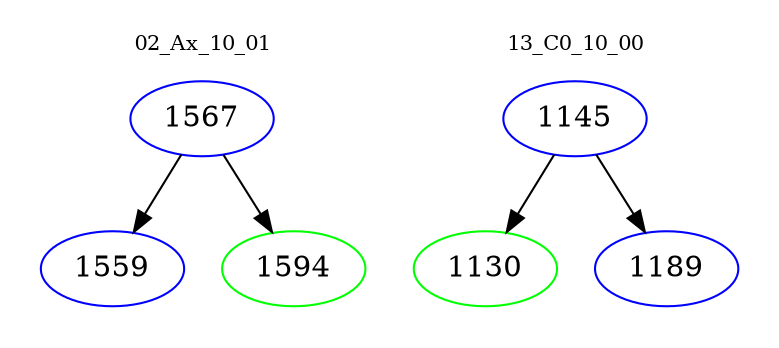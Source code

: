 digraph{
subgraph cluster_0 {
color = white
label = "02_Ax_10_01";
fontsize=10;
T0_1567 [label="1567", color="blue"]
T0_1567 -> T0_1559 [color="black"]
T0_1559 [label="1559", color="blue"]
T0_1567 -> T0_1594 [color="black"]
T0_1594 [label="1594", color="green"]
}
subgraph cluster_1 {
color = white
label = "13_C0_10_00";
fontsize=10;
T1_1145 [label="1145", color="blue"]
T1_1145 -> T1_1130 [color="black"]
T1_1130 [label="1130", color="green"]
T1_1145 -> T1_1189 [color="black"]
T1_1189 [label="1189", color="blue"]
}
}
